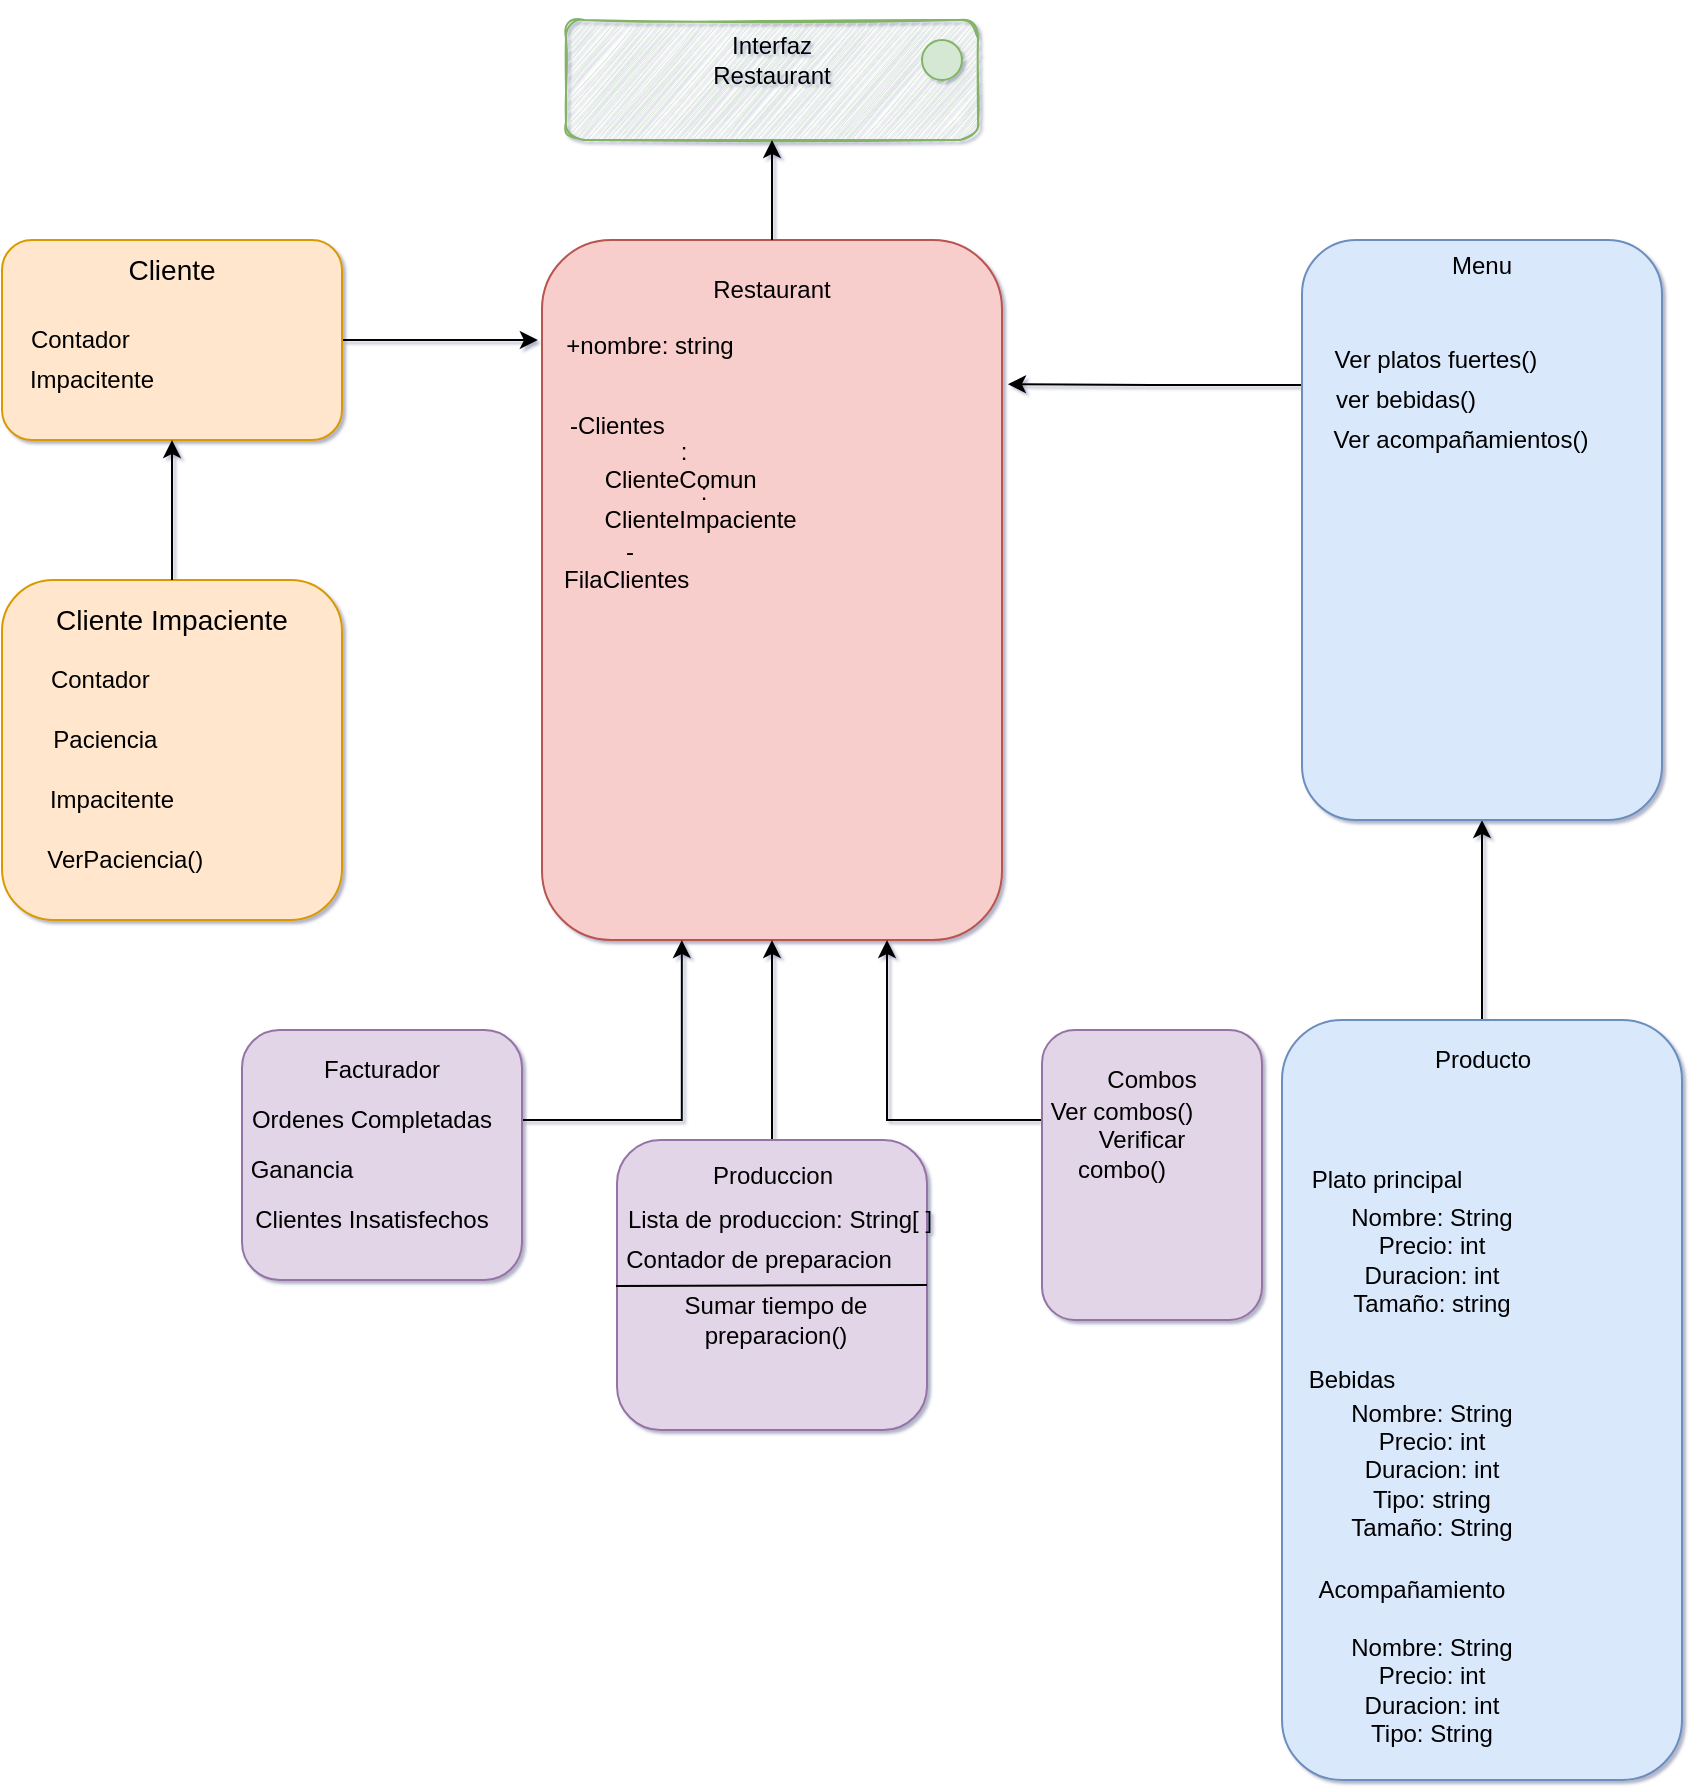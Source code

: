 <mxfile version="14.5.0" type="github">
  <diagram id="8CQ5NkyPpufLnfAl6tkL" name="Page-1">
    <mxGraphModel dx="1038" dy="548" grid="1" gridSize="10" guides="1" tooltips="1" connect="1" arrows="1" fold="1" page="1" pageScale="1" pageWidth="827" pageHeight="1169" math="0" shadow="1">
      <root>
        <mxCell id="0" />
        <mxCell id="1" parent="0" />
        <mxCell id="v9Ysa_6BB2aPhNIkPJDP-5" style="edgeStyle=orthogonalEdgeStyle;rounded=0;orthogonalLoop=1;jettySize=auto;html=1;exitX=0.5;exitY=0;exitDx=0;exitDy=0;" parent="1" source="v9Ysa_6BB2aPhNIkPJDP-1" target="lI8gRyEv4raRa2HbhwbV-7" edge="1">
          <mxGeometry relative="1" as="geometry" />
        </mxCell>
        <mxCell id="v9Ysa_6BB2aPhNIkPJDP-1" value="" style="rounded=1;whiteSpace=wrap;html=1;fillColor=#dae8fc;strokeColor=#6c8ebf;" parent="1" vertex="1">
          <mxGeometry x="690" y="550" width="200" height="380" as="geometry" />
        </mxCell>
        <mxCell id="lI8gRyEv4raRa2HbhwbV-1" value="" style="rounded=1;whiteSpace=wrap;html=1;fillColor=#d5e8d4;strokeColor=#82b366;glass=0;shadow=0;sketch=1;" parent="1" vertex="1">
          <mxGeometry x="332" y="50" width="206" height="60" as="geometry" />
        </mxCell>
        <mxCell id="lI8gRyEv4raRa2HbhwbV-2" value="Interfaz Restaurant" style="text;html=1;strokeColor=none;fillColor=none;align=center;verticalAlign=middle;whiteSpace=wrap;rounded=0;" parent="1" vertex="1">
          <mxGeometry x="383" y="40" width="104" height="60" as="geometry" />
        </mxCell>
        <mxCell id="lI8gRyEv4raRa2HbhwbV-4" value="" style="ellipse;whiteSpace=wrap;html=1;aspect=fixed;fillColor=#d5e8d4;strokeColor=#82b366;" parent="1" vertex="1">
          <mxGeometry x="510" y="60" width="20" height="20" as="geometry" />
        </mxCell>
        <mxCell id="lI8gRyEv4raRa2HbhwbV-5" value="" style="rounded=1;whiteSpace=wrap;html=1;fillColor=#f8cecc;strokeColor=#b85450;" parent="1" vertex="1">
          <mxGeometry x="320" y="160" width="230" height="350" as="geometry" />
        </mxCell>
        <mxCell id="v9Ysa_6BB2aPhNIkPJDP-19" style="edgeStyle=orthogonalEdgeStyle;rounded=0;orthogonalLoop=1;jettySize=auto;html=1;exitX=1;exitY=0.5;exitDx=0;exitDy=0;entryX=-0.009;entryY=0.143;entryDx=0;entryDy=0;entryPerimeter=0;" parent="1" source="lI8gRyEv4raRa2HbhwbV-6" target="lI8gRyEv4raRa2HbhwbV-5" edge="1">
          <mxGeometry relative="1" as="geometry" />
        </mxCell>
        <mxCell id="lI8gRyEv4raRa2HbhwbV-6" value="" style="rounded=1;whiteSpace=wrap;html=1;fillColor=#ffe6cc;strokeColor=#d79b00;" parent="1" vertex="1">
          <mxGeometry x="50" y="160" width="170" height="100" as="geometry" />
        </mxCell>
        <mxCell id="v9Ysa_6BB2aPhNIkPJDP-24" style="edgeStyle=orthogonalEdgeStyle;rounded=0;orthogonalLoop=1;jettySize=auto;html=1;exitX=0;exitY=0.25;exitDx=0;exitDy=0;entryX=1.013;entryY=0.206;entryDx=0;entryDy=0;entryPerimeter=0;" parent="1" source="lI8gRyEv4raRa2HbhwbV-7" target="lI8gRyEv4raRa2HbhwbV-5" edge="1">
          <mxGeometry relative="1" as="geometry" />
        </mxCell>
        <mxCell id="lI8gRyEv4raRa2HbhwbV-7" value="" style="rounded=1;whiteSpace=wrap;html=1;fillColor=#dae8fc;strokeColor=#6c8ebf;" parent="1" vertex="1">
          <mxGeometry x="700" y="160" width="180" height="290" as="geometry" />
        </mxCell>
        <mxCell id="lI8gRyEv4raRa2HbhwbV-14" value="Menu" style="text;html=1;strokeColor=none;fillColor=none;align=center;verticalAlign=middle;whiteSpace=wrap;rounded=0;" parent="1" vertex="1">
          <mxGeometry x="765" y="160" width="50" height="25" as="geometry" />
        </mxCell>
        <mxCell id="BFutzFfHkOfu6mVOEawG-1" value="" style="rounded=1;whiteSpace=wrap;html=1;fillColor=#ffe6cc;strokeColor=#d79b00;" parent="1" vertex="1">
          <mxGeometry x="50" y="330" width="170" height="170" as="geometry" />
        </mxCell>
        <mxCell id="v9Ysa_6BB2aPhNIkPJDP-18" style="edgeStyle=orthogonalEdgeStyle;rounded=0;orthogonalLoop=1;jettySize=auto;html=1;exitX=0;exitY=0.25;exitDx=0;exitDy=0;entryX=0.75;entryY=1;entryDx=0;entryDy=0;" parent="1" source="lI8gRyEv4raRa2HbhwbV-12" target="lI8gRyEv4raRa2HbhwbV-5" edge="1">
          <mxGeometry relative="1" as="geometry">
            <mxPoint x="490" y="591" as="targetPoint" />
            <Array as="points">
              <mxPoint x="570" y="600" />
              <mxPoint x="493" y="600" />
            </Array>
          </mxGeometry>
        </mxCell>
        <mxCell id="lI8gRyEv4raRa2HbhwbV-12" value="" style="rounded=1;whiteSpace=wrap;html=1;fillColor=#e1d5e7;strokeColor=#9673a6;" parent="1" vertex="1">
          <mxGeometry x="570" y="555" width="110" height="145" as="geometry" />
        </mxCell>
        <mxCell id="lI8gRyEv4raRa2HbhwbV-39" style="edgeStyle=orthogonalEdgeStyle;rounded=0;orthogonalLoop=1;jettySize=auto;html=1;entryX=0.5;entryY=1;entryDx=0;entryDy=0;" parent="1" source="lI8gRyEv4raRa2HbhwbV-13" target="lI8gRyEv4raRa2HbhwbV-1" edge="1">
          <mxGeometry relative="1" as="geometry" />
        </mxCell>
        <mxCell id="lI8gRyEv4raRa2HbhwbV-13" value="Restaurant" style="text;html=1;strokeColor=none;fillColor=none;align=center;verticalAlign=middle;whiteSpace=wrap;rounded=0;" parent="1" vertex="1">
          <mxGeometry x="400" y="160" width="70" height="50" as="geometry" />
        </mxCell>
        <mxCell id="BFutzFfHkOfu6mVOEawG-14" style="edgeStyle=orthogonalEdgeStyle;rounded=0;orthogonalLoop=1;jettySize=auto;html=1;exitX=0.5;exitY=1;exitDx=0;exitDy=0;" parent="1" source="BFutzFfHkOfu6mVOEawG-1" target="BFutzFfHkOfu6mVOEawG-1" edge="1">
          <mxGeometry relative="1" as="geometry" />
        </mxCell>
        <mxCell id="lI8gRyEv4raRa2HbhwbV-21" value="Bebidas" style="text;html=1;strokeColor=none;fillColor=none;align=center;verticalAlign=middle;whiteSpace=wrap;rounded=0;" parent="1" vertex="1">
          <mxGeometry x="705" y="720" width="40" height="20" as="geometry" />
        </mxCell>
        <mxCell id="lI8gRyEv4raRa2HbhwbV-22" value="Acompañamiento" style="text;html=1;strokeColor=none;fillColor=none;align=center;verticalAlign=middle;whiteSpace=wrap;rounded=0;" parent="1" vertex="1">
          <mxGeometry x="705" y="825" width="100" height="20" as="geometry" />
        </mxCell>
        <mxCell id="lI8gRyEv4raRa2HbhwbV-28" value="Combos" style="text;html=1;strokeColor=none;fillColor=none;align=center;verticalAlign=middle;whiteSpace=wrap;rounded=0;" parent="1" vertex="1">
          <mxGeometry x="585" y="565" width="80" height="30" as="geometry" />
        </mxCell>
        <mxCell id="QCF9Kpoc1GbFZqJGnZMf-1" value="+nombre: string&amp;nbsp; &amp;nbsp; &amp;nbsp; &amp;nbsp; &amp;nbsp; &amp;nbsp; &amp;nbsp; &amp;nbsp; &amp;nbsp;&amp;nbsp;" style="text;html=1;strokeColor=none;fillColor=none;align=center;verticalAlign=middle;whiteSpace=wrap;rounded=0;" parent="1" vertex="1">
          <mxGeometry x="330" y="210" width="98" height="20" as="geometry" />
        </mxCell>
        <mxCell id="lI8gRyEv4raRa2HbhwbV-32" style="edgeStyle=orthogonalEdgeStyle;rounded=0;orthogonalLoop=1;jettySize=auto;html=1;entryX=0.25;entryY=1;entryDx=0;entryDy=0;" parent="1" target="lI8gRyEv4raRa2HbhwbV-5" edge="1">
          <mxGeometry relative="1" as="geometry">
            <Array as="points">
              <mxPoint x="378" y="590" />
            </Array>
          </mxGeometry>
        </mxCell>
        <mxCell id="QCF9Kpoc1GbFZqJGnZMf-2" value=": ClienteComun&amp;nbsp; &amp;nbsp; &amp;nbsp; &amp;nbsp; &amp;nbsp; &amp;nbsp; &amp;nbsp;&amp;nbsp;" style="text;html=1;strokeColor=none;fillColor=none;align=center;verticalAlign=middle;whiteSpace=wrap;rounded=0;" parent="1" vertex="1">
          <mxGeometry x="347" y="270" width="88" height="20" as="geometry" />
        </mxCell>
        <mxCell id="29XVhmfyY2AZzdzBQijj-24" style="edgeStyle=orthogonalEdgeStyle;rounded=0;orthogonalLoop=1;jettySize=auto;html=1;entryX=0.304;entryY=1;entryDx=0;entryDy=0;entryPerimeter=0;" parent="1" source="lI8gRyEv4raRa2HbhwbV-31" target="lI8gRyEv4raRa2HbhwbV-5" edge="1">
          <mxGeometry relative="1" as="geometry">
            <Array as="points">
              <mxPoint x="390" y="600" />
            </Array>
          </mxGeometry>
        </mxCell>
        <mxCell id="lI8gRyEv4raRa2HbhwbV-31" value="" style="rounded=1;whiteSpace=wrap;html=1;fillColor=#e1d5e7;strokeColor=#9673a6;" parent="1" vertex="1">
          <mxGeometry x="170" y="555" width="140" height="125" as="geometry" />
        </mxCell>
        <mxCell id="QCF9Kpoc1GbFZqJGnZMf-4" value=": ClienteImpaciente&amp;nbsp; &amp;nbsp; &amp;nbsp; &amp;nbsp; &amp;nbsp; &amp;nbsp; &amp;nbsp;&amp;nbsp;" style="text;html=1;strokeColor=none;fillColor=none;align=center;verticalAlign=middle;whiteSpace=wrap;rounded=0;" parent="1" vertex="1">
          <mxGeometry x="347" y="290" width="108" height="20" as="geometry" />
        </mxCell>
        <mxCell id="lI8gRyEv4raRa2HbhwbV-33" value="Facturador" style="text;html=1;strokeColor=none;fillColor=none;align=center;verticalAlign=middle;whiteSpace=wrap;rounded=0;" parent="1" vertex="1">
          <mxGeometry x="210" y="565" width="60" height="20" as="geometry" />
        </mxCell>
        <mxCell id="QCF9Kpoc1GbFZqJGnZMf-5" value="-FilaClientes&amp;nbsp; &amp;nbsp; &amp;nbsp; &amp;nbsp; &amp;nbsp; &amp;nbsp; &amp;nbsp; &amp;nbsp; &amp;nbsp;" style="text;html=1;strokeColor=none;fillColor=none;align=center;verticalAlign=middle;whiteSpace=wrap;rounded=0;" parent="1" vertex="1">
          <mxGeometry x="330" y="320" width="68" height="20" as="geometry" />
        </mxCell>
        <mxCell id="QCF9Kpoc1GbFZqJGnZMf-6" value="-Clientes&amp;nbsp; &amp;nbsp; &amp;nbsp; &amp;nbsp; &amp;nbsp; &amp;nbsp; &amp;nbsp; &amp;nbsp; &amp;nbsp; &amp;nbsp; &amp;nbsp;&amp;nbsp;" style="text;html=1;strokeColor=none;fillColor=none;align=center;verticalAlign=middle;whiteSpace=wrap;rounded=0;" parent="1" vertex="1">
          <mxGeometry x="332" y="250" width="68" height="20" as="geometry" />
        </mxCell>
        <mxCell id="lI8gRyEv4raRa2HbhwbV-34" value="&lt;div&gt;Nombre: String&lt;/div&gt;&lt;div&gt;Precio: int&lt;/div&gt;&lt;div&gt;Duracion: int&lt;/div&gt;&lt;div&gt;Tamaño: string&lt;br&gt;&lt;/div&gt;" style="text;html=1;strokeColor=none;fillColor=none;align=center;verticalAlign=middle;whiteSpace=wrap;rounded=0;" parent="1" vertex="1">
          <mxGeometry x="720" y="630" width="90" height="80" as="geometry" />
        </mxCell>
        <mxCell id="lI8gRyEv4raRa2HbhwbV-35" value="&lt;div&gt;Nombre: String&lt;/div&gt;&lt;div&gt;Precio: int&lt;/div&gt;&lt;div&gt;Duracion: int&lt;/div&gt;&lt;div&gt;Tipo: String&lt;br&gt;&lt;/div&gt;" style="text;html=1;strokeColor=none;fillColor=none;align=center;verticalAlign=middle;whiteSpace=wrap;rounded=0;" parent="1" vertex="1">
          <mxGeometry x="720" y="845" width="90" height="80" as="geometry" />
        </mxCell>
        <mxCell id="lI8gRyEv4raRa2HbhwbV-36" value="&lt;div&gt;Nombre: String&lt;/div&gt;&lt;div&gt;Precio: int&lt;/div&gt;&lt;div&gt;Duracion: int&lt;/div&gt;&lt;div&gt;Tipo: string&lt;/div&gt;&lt;div&gt;Tamaño: String&lt;br&gt;&lt;/div&gt;" style="text;html=1;strokeColor=none;fillColor=none;align=center;verticalAlign=middle;whiteSpace=wrap;rounded=0;" parent="1" vertex="1">
          <mxGeometry x="720" y="740" width="90" height="70" as="geometry" />
        </mxCell>
        <mxCell id="WkhMXPBb0I8seHbub5MP-4" style="edgeStyle=orthogonalEdgeStyle;rounded=0;orthogonalLoop=1;jettySize=auto;html=1;entryX=0.5;entryY=1;entryDx=0;entryDy=0;" parent="1" source="WkhMXPBb0I8seHbub5MP-1" target="lI8gRyEv4raRa2HbhwbV-5" edge="1">
          <mxGeometry relative="1" as="geometry" />
        </mxCell>
        <mxCell id="WkhMXPBb0I8seHbub5MP-1" value="" style="rounded=1;whiteSpace=wrap;html=1;fillColor=#e1d5e7;strokeColor=#9673a6;" parent="1" vertex="1">
          <mxGeometry x="357.5" y="610" width="155" height="145" as="geometry" />
        </mxCell>
        <mxCell id="lI8gRyEv4raRa2HbhwbV-24" style="edgeStyle=orthogonalEdgeStyle;rounded=0;orthogonalLoop=1;jettySize=auto;html=1;exitX=0.5;exitY=0;exitDx=0;exitDy=0;entryX=0.5;entryY=0;entryDx=0;entryDy=0;" parent="1" source="lI8gRyEv4raRa2HbhwbV-19" target="lI8gRyEv4raRa2HbhwbV-19" edge="1">
          <mxGeometry relative="1" as="geometry">
            <mxPoint x="755" y="515" as="targetPoint" />
            <Array as="points" />
          </mxGeometry>
        </mxCell>
        <mxCell id="lI8gRyEv4raRa2HbhwbV-19" value="Plato principal" style="text;html=1;strokeColor=none;fillColor=none;align=center;verticalAlign=middle;whiteSpace=wrap;rounded=0;" parent="1" vertex="1">
          <mxGeometry x="700" y="620" width="85" height="20" as="geometry" />
        </mxCell>
        <mxCell id="pVWYw3Sza4x6af-9wfc--2" style="edgeStyle=orthogonalEdgeStyle;rounded=0;orthogonalLoop=1;jettySize=auto;html=1;entryX=0.5;entryY=1;entryDx=0;entryDy=0;" parent="1" source="BFutzFfHkOfu6mVOEawG-1" target="lI8gRyEv4raRa2HbhwbV-6" edge="1">
          <mxGeometry relative="1" as="geometry" />
        </mxCell>
        <mxCell id="v9Ysa_6BB2aPhNIkPJDP-4" value="Producto" style="text;html=1;strokeColor=none;fillColor=none;align=center;verticalAlign=middle;whiteSpace=wrap;rounded=0;" parent="1" vertex="1">
          <mxGeometry x="733.5" y="560" width="113" height="20" as="geometry" />
        </mxCell>
        <mxCell id="v9Ysa_6BB2aPhNIkPJDP-13" value="Ver platos fuertes()" style="text;html=1;strokeColor=none;fillColor=none;align=center;verticalAlign=middle;whiteSpace=wrap;rounded=0;shadow=0;glass=0;sketch=1;" parent="1" vertex="1">
          <mxGeometry x="711.5" y="210" width="110" height="20" as="geometry" />
        </mxCell>
        <mxCell id="29XVhmfyY2AZzdzBQijj-1" value="&lt;font style=&quot;font-size: 14px&quot;&gt;Cliente Impaciente&lt;/font&gt;" style="text;html=1;strokeColor=none;fillColor=none;align=center;verticalAlign=middle;whiteSpace=wrap;rounded=0;" parent="1" vertex="1">
          <mxGeometry x="70" y="340" width="130" height="20" as="geometry" />
        </mxCell>
        <mxCell id="v9Ysa_6BB2aPhNIkPJDP-14" value="ver bebidas()" style="text;html=1;strokeColor=none;fillColor=none;align=center;verticalAlign=middle;whiteSpace=wrap;rounded=0;shadow=0;glass=0;sketch=1;" parent="1" vertex="1">
          <mxGeometry x="711.5" y="230" width="80" height="20" as="geometry" />
        </mxCell>
        <mxCell id="29XVhmfyY2AZzdzBQijj-3" value="Contador&amp;nbsp; &amp;nbsp; &amp;nbsp; &amp;nbsp;&amp;nbsp;" style="text;html=1;strokeColor=none;fillColor=none;align=center;verticalAlign=middle;whiteSpace=wrap;rounded=0;" parent="1" vertex="1">
          <mxGeometry x="70" y="370" width="85" height="20" as="geometry" />
        </mxCell>
        <mxCell id="v9Ysa_6BB2aPhNIkPJDP-15" value="Ver acompañamientos()" style="text;html=1;strokeColor=none;fillColor=none;align=center;verticalAlign=middle;whiteSpace=wrap;rounded=0;shadow=0;glass=0;sketch=1;" parent="1" vertex="1">
          <mxGeometry x="711.5" y="250" width="135" height="20" as="geometry" />
        </mxCell>
        <mxCell id="29XVhmfyY2AZzdzBQijj-4" value="&amp;nbsp;Paciencia" style="text;html=1;strokeColor=none;fillColor=none;align=center;verticalAlign=middle;whiteSpace=wrap;rounded=0;" parent="1" vertex="1">
          <mxGeometry x="70" y="400" width="60" height="20" as="geometry" />
        </mxCell>
        <mxCell id="29XVhmfyY2AZzdzBQijj-6" value="Contador&amp;nbsp; &amp;nbsp; &amp;nbsp; &amp;nbsp;&amp;nbsp;" style="text;html=1;strokeColor=none;fillColor=none;align=center;verticalAlign=middle;whiteSpace=wrap;rounded=0;" parent="1" vertex="1">
          <mxGeometry x="60" y="200" width="85" height="20" as="geometry" />
        </mxCell>
        <mxCell id="29XVhmfyY2AZzdzBQijj-7" value="&lt;font style=&quot;font-size: 14px&quot;&gt;Cliente&lt;/font&gt;" style="text;html=1;strokeColor=none;fillColor=none;align=center;verticalAlign=middle;whiteSpace=wrap;rounded=0;" parent="1" vertex="1">
          <mxGeometry x="115" y="165" width="40" height="20" as="geometry" />
        </mxCell>
        <mxCell id="29XVhmfyY2AZzdzBQijj-8" style="edgeStyle=orthogonalEdgeStyle;rounded=0;orthogonalLoop=1;jettySize=auto;html=1;exitX=0.5;exitY=1;exitDx=0;exitDy=0;" parent="1" source="29XVhmfyY2AZzdzBQijj-4" target="29XVhmfyY2AZzdzBQijj-4" edge="1">
          <mxGeometry relative="1" as="geometry" />
        </mxCell>
        <mxCell id="29XVhmfyY2AZzdzBQijj-17" value="Ordenes Completadas" style="text;html=1;strokeColor=none;fillColor=none;align=center;verticalAlign=middle;whiteSpace=wrap;rounded=0;" parent="1" vertex="1">
          <mxGeometry x="160" y="590" width="150" height="20" as="geometry" />
        </mxCell>
        <mxCell id="v9Ysa_6BB2aPhNIkPJDP-17" value="&lt;div&gt;Ver combos()&lt;/div&gt;&lt;div&gt;&amp;nbsp;&amp;nbsp;&amp;nbsp;&amp;nbsp;&amp;nbsp; Verificar combo()&lt;br&gt;&lt;/div&gt;" style="text;html=1;strokeColor=none;fillColor=none;align=center;verticalAlign=middle;whiteSpace=wrap;rounded=0;shadow=0;glass=0;sketch=1;" parent="1" vertex="1">
          <mxGeometry x="555" y="600" width="110" height="20" as="geometry" />
        </mxCell>
        <mxCell id="29XVhmfyY2AZzdzBQijj-18" value="Ganancia" style="text;html=1;strokeColor=none;fillColor=none;align=center;verticalAlign=middle;whiteSpace=wrap;rounded=0;" parent="1" vertex="1">
          <mxGeometry x="170" y="615" width="60" height="20" as="geometry" />
        </mxCell>
        <mxCell id="29XVhmfyY2AZzdzBQijj-19" value="Clientes Insatisfechos" style="text;html=1;strokeColor=none;fillColor=none;align=center;verticalAlign=middle;whiteSpace=wrap;rounded=0;" parent="1" vertex="1">
          <mxGeometry x="170" y="640" width="130" height="20" as="geometry" />
        </mxCell>
        <mxCell id="v9Ysa_6BB2aPhNIkPJDP-25" value="Produccion" style="text;html=1;strokeColor=none;fillColor=none;align=center;verticalAlign=middle;whiteSpace=wrap;rounded=0;shadow=0;glass=0;sketch=1;" parent="1" vertex="1">
          <mxGeometry x="402.5" y="617.5" width="65" height="20" as="geometry" />
        </mxCell>
        <mxCell id="v9Ysa_6BB2aPhNIkPJDP-26" value="Lista de produccion: String[ ]" style="text;html=1;strokeColor=none;fillColor=none;align=center;verticalAlign=middle;whiteSpace=wrap;rounded=0;shadow=0;glass=0;sketch=1;" parent="1" vertex="1">
          <mxGeometry x="357.5" y="645" width="162" height="10" as="geometry" />
        </mxCell>
        <mxCell id="v9Ysa_6BB2aPhNIkPJDP-27" value="Contador de preparacion" style="text;html=1;strokeColor=none;fillColor=none;align=center;verticalAlign=middle;whiteSpace=wrap;rounded=0;shadow=0;glass=0;sketch=1;" parent="1" vertex="1">
          <mxGeometry x="357.5" y="660" width="141.25" height="20" as="geometry" />
        </mxCell>
        <mxCell id="v9Ysa_6BB2aPhNIkPJDP-28" value="Sumar tiempo de preparacion()" style="text;html=1;strokeColor=none;fillColor=none;align=center;verticalAlign=middle;whiteSpace=wrap;rounded=0;shadow=0;glass=0;sketch=1;" parent="1" vertex="1">
          <mxGeometry x="357.5" y="690" width="157.5" height="20" as="geometry" />
        </mxCell>
        <mxCell id="v9Ysa_6BB2aPhNIkPJDP-30" value="" style="endArrow=none;html=1;entryX=1;entryY=0.5;entryDx=0;entryDy=0;" parent="1" target="WkhMXPBb0I8seHbub5MP-1" edge="1">
          <mxGeometry width="50" height="50" relative="1" as="geometry">
            <mxPoint x="357" y="683" as="sourcePoint" />
            <mxPoint x="414" y="645" as="targetPoint" />
          </mxGeometry>
        </mxCell>
        <mxCell id="_4a_b2VSPnzFSU9cg4HA-1" value="VerPaciencia()&amp;nbsp; &amp;nbsp; &amp;nbsp;" style="text;html=1;strokeColor=none;fillColor=none;align=center;verticalAlign=middle;whiteSpace=wrap;rounded=0;" vertex="1" parent="1">
          <mxGeometry x="70" y="460" width="100" height="20" as="geometry" />
        </mxCell>
        <mxCell id="_4a_b2VSPnzFSU9cg4HA-2" value="Impacitente" style="text;html=1;strokeColor=none;fillColor=none;align=center;verticalAlign=middle;whiteSpace=wrap;rounded=0;" vertex="1" parent="1">
          <mxGeometry x="60" y="220" width="70" height="20" as="geometry" />
        </mxCell>
        <mxCell id="_4a_b2VSPnzFSU9cg4HA-3" value="Impacitente" style="text;html=1;strokeColor=none;fillColor=none;align=center;verticalAlign=middle;whiteSpace=wrap;rounded=0;" vertex="1" parent="1">
          <mxGeometry x="70" y="430" width="70" height="20" as="geometry" />
        </mxCell>
      </root>
    </mxGraphModel>
  </diagram>
</mxfile>
